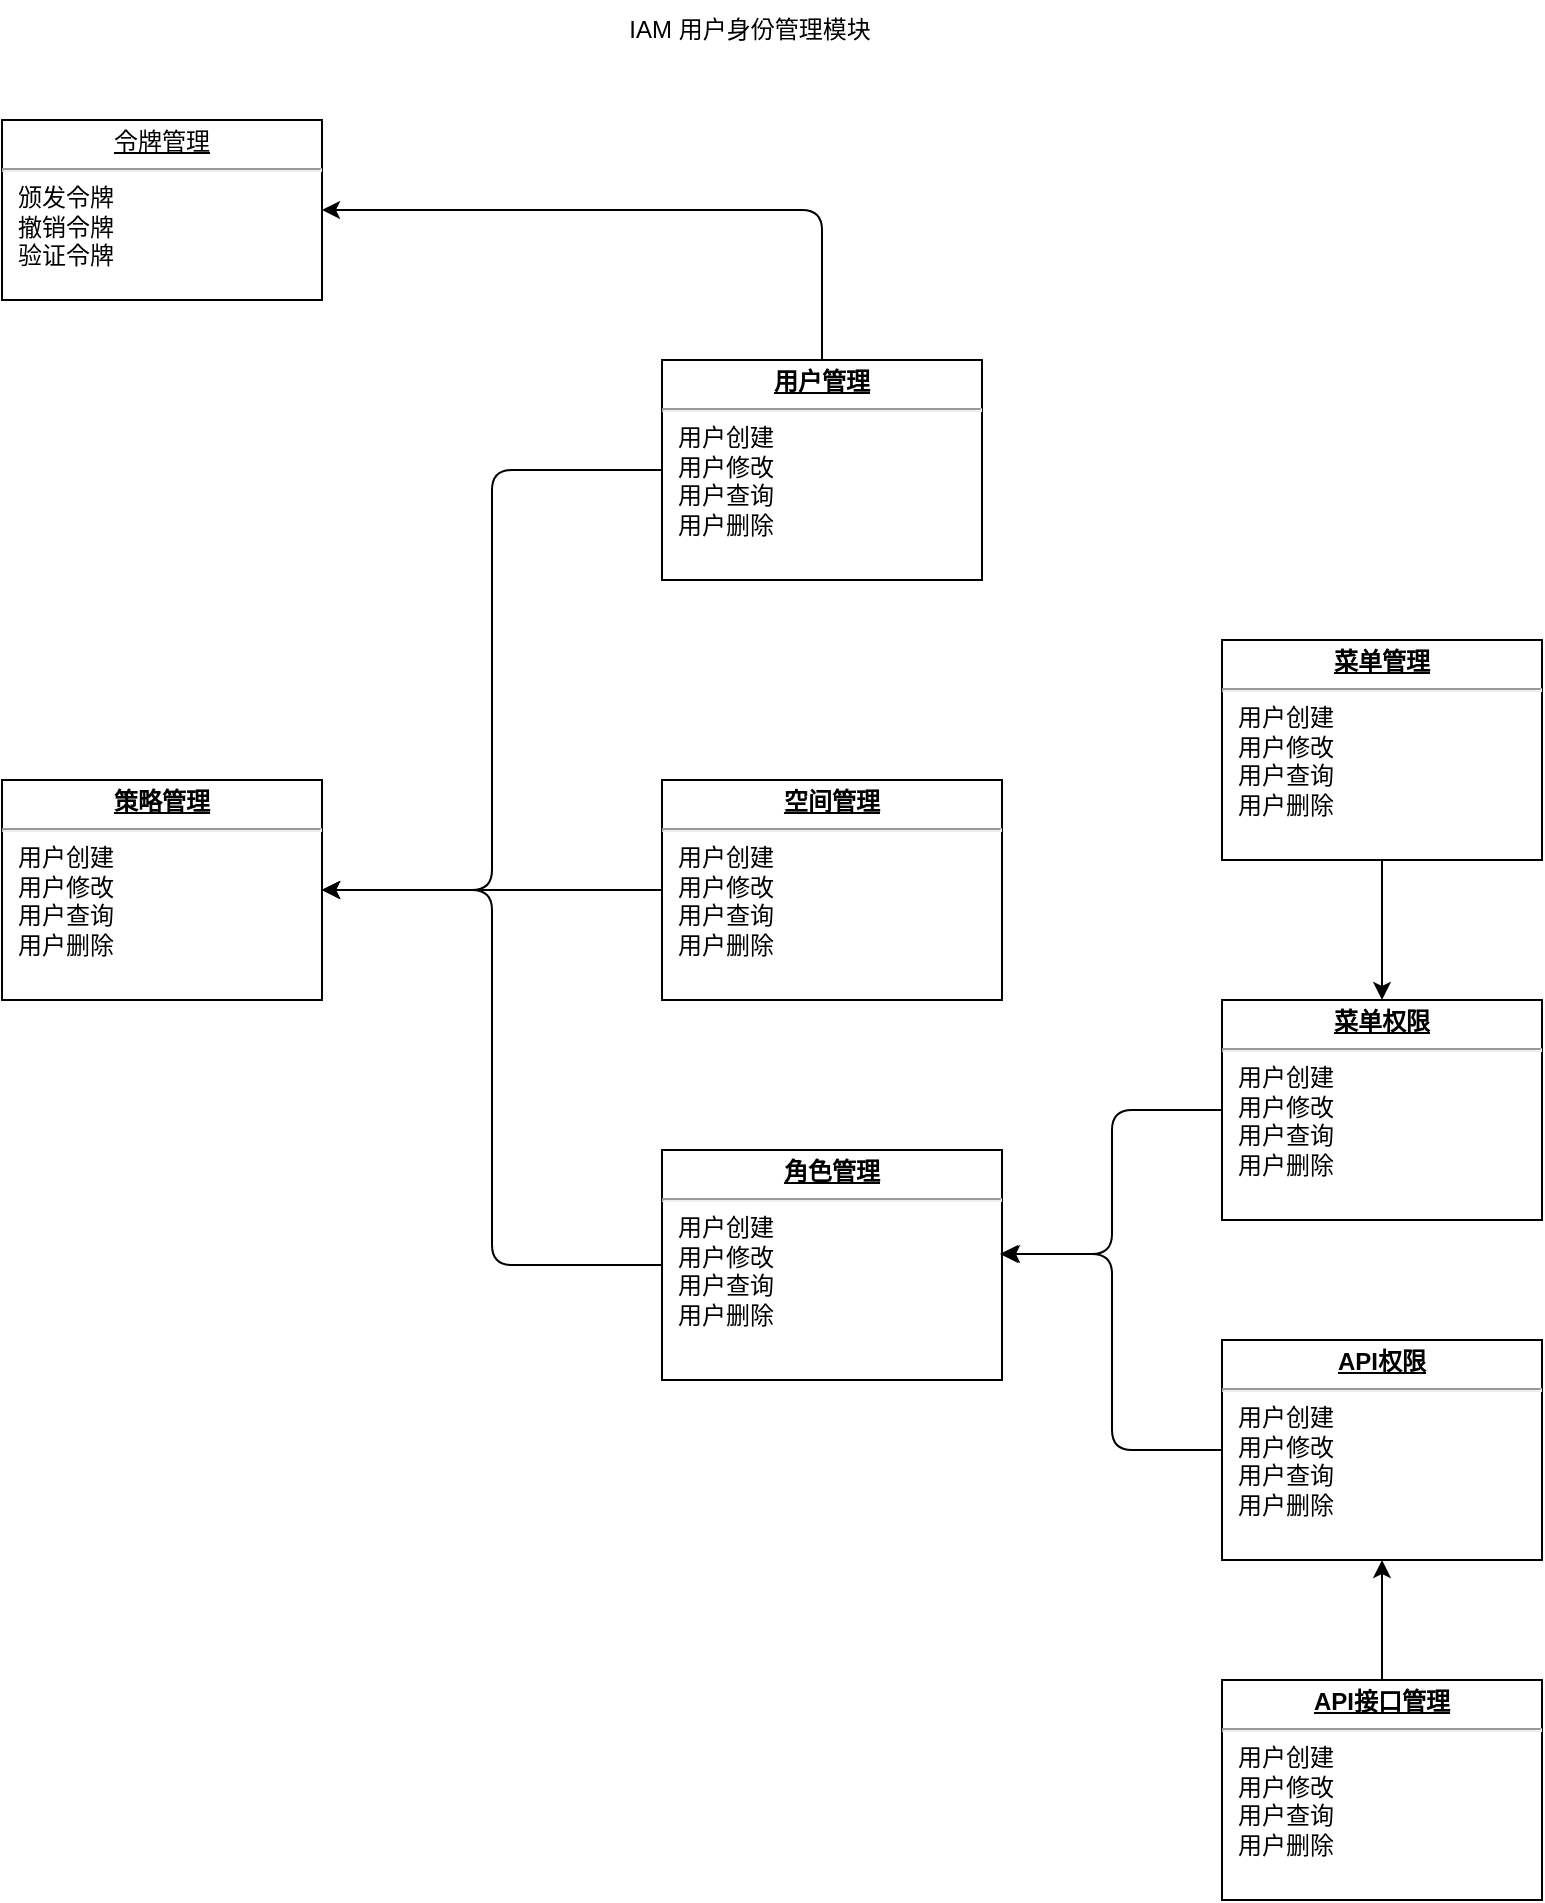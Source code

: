<mxfile>
    <diagram id="FXnAURFnBb6-JW39TZaF" name="第 1 页">
        <mxGraphModel dx="1156" dy="488" grid="1" gridSize="10" guides="1" tooltips="1" connect="1" arrows="1" fold="1" page="1" pageScale="1" pageWidth="827" pageHeight="1169" math="0" shadow="0">
            <root>
                <mxCell id="0"/>
                <mxCell id="1" parent="0"/>
                <mxCell id="40" style="edgeStyle=orthogonalEdgeStyle;html=1;exitX=0;exitY=0.5;exitDx=0;exitDy=0;entryX=1;entryY=0.5;entryDx=0;entryDy=0;" parent="1" source="18" target="33" edge="1">
                    <mxGeometry relative="1" as="geometry"/>
                </mxCell>
                <mxCell id="43" style="edgeStyle=orthogonalEdgeStyle;html=1;exitX=0.5;exitY=0;exitDx=0;exitDy=0;entryX=1;entryY=0.5;entryDx=0;entryDy=0;" parent="1" source="18" target="19" edge="1">
                    <mxGeometry relative="1" as="geometry"/>
                </mxCell>
                <mxCell id="18" value="&lt;p style=&quot;margin:0px;margin-top:4px;text-align:center;text-decoration:underline;&quot;&gt;&lt;b&gt;用户管理&lt;/b&gt;&lt;/p&gt;&lt;hr&gt;&lt;p style=&quot;margin:0px;margin-left:8px;&quot;&gt;用户创建&lt;/p&gt;&lt;p style=&quot;margin:0px;margin-left:8px;&quot;&gt;用户修改&lt;/p&gt;&lt;p style=&quot;margin:0px;margin-left:8px;&quot;&gt;用户查询&lt;/p&gt;&lt;p style=&quot;margin:0px;margin-left:8px;&quot;&gt;用户删除&lt;/p&gt;" style="verticalAlign=top;align=left;overflow=fill;fontSize=12;fontFamily=Helvetica;html=1;" parent="1" vertex="1">
                    <mxGeometry x="370" y="190" width="160" height="110" as="geometry"/>
                </mxCell>
                <mxCell id="19" value="&lt;p style=&quot;margin:0px;margin-top:4px;text-align:center;text-decoration:underline;&quot;&gt;令牌管理&lt;/p&gt;&lt;hr&gt;&lt;p style=&quot;margin:0px;margin-left:8px;&quot;&gt;颁发令牌&lt;/p&gt;&lt;p style=&quot;margin:0px;margin-left:8px;&quot;&gt;撤销令牌&lt;/p&gt;&lt;p style=&quot;margin:0px;margin-left:8px;&quot;&gt;验证令牌&lt;br&gt;&lt;/p&gt;" style="verticalAlign=top;align=left;overflow=fill;fontSize=12;fontFamily=Helvetica;html=1;" parent="1" vertex="1">
                    <mxGeometry x="40" y="70" width="160" height="90" as="geometry"/>
                </mxCell>
                <mxCell id="25" value="IAM 用户身份管理模块" style="text;html=1;strokeColor=none;fillColor=none;align=center;verticalAlign=middle;whiteSpace=wrap;rounded=0;" parent="1" vertex="1">
                    <mxGeometry x="334" y="10" width="160" height="30" as="geometry"/>
                </mxCell>
                <mxCell id="42" style="edgeStyle=orthogonalEdgeStyle;html=1;exitX=0;exitY=0.5;exitDx=0;exitDy=0;entryX=1;entryY=0.5;entryDx=0;entryDy=0;" parent="1" source="31" target="33" edge="1">
                    <mxGeometry relative="1" as="geometry"/>
                </mxCell>
                <mxCell id="31" value="&lt;p style=&quot;margin:0px;margin-top:4px;text-align:center;text-decoration:underline;&quot;&gt;&lt;b&gt;角色管理&lt;/b&gt;&lt;/p&gt;&lt;hr&gt;&lt;p style=&quot;margin:0px;margin-left:8px;&quot;&gt;用户创建&lt;/p&gt;&lt;p style=&quot;margin:0px;margin-left:8px;&quot;&gt;用户修改&lt;/p&gt;&lt;p style=&quot;margin:0px;margin-left:8px;&quot;&gt;用户查询&lt;/p&gt;&lt;p style=&quot;margin:0px;margin-left:8px;&quot;&gt;用户删除&lt;/p&gt;" style="verticalAlign=top;align=left;overflow=fill;fontSize=12;fontFamily=Helvetica;html=1;" parent="1" vertex="1">
                    <mxGeometry x="370" y="585" width="170" height="115" as="geometry"/>
                </mxCell>
                <mxCell id="41" style="edgeStyle=orthogonalEdgeStyle;html=1;exitX=0;exitY=0.5;exitDx=0;exitDy=0;entryX=1;entryY=0.5;entryDx=0;entryDy=0;" parent="1" source="32" target="33" edge="1">
                    <mxGeometry relative="1" as="geometry"/>
                </mxCell>
                <mxCell id="32" value="&lt;p style=&quot;margin:0px;margin-top:4px;text-align:center;text-decoration:underline;&quot;&gt;&lt;b&gt;空间管理&lt;/b&gt;&lt;/p&gt;&lt;hr&gt;&lt;p style=&quot;margin:0px;margin-left:8px;&quot;&gt;用户创建&lt;/p&gt;&lt;p style=&quot;margin:0px;margin-left:8px;&quot;&gt;用户修改&lt;/p&gt;&lt;p style=&quot;margin:0px;margin-left:8px;&quot;&gt;用户查询&lt;/p&gt;&lt;p style=&quot;margin:0px;margin-left:8px;&quot;&gt;用户删除&lt;/p&gt;" style="verticalAlign=top;align=left;overflow=fill;fontSize=12;fontFamily=Helvetica;html=1;" parent="1" vertex="1">
                    <mxGeometry x="370" y="400" width="170" height="110" as="geometry"/>
                </mxCell>
                <mxCell id="33" value="&lt;p style=&quot;margin:0px;margin-top:4px;text-align:center;text-decoration:underline;&quot;&gt;&lt;b&gt;策略管理&lt;/b&gt;&lt;/p&gt;&lt;hr&gt;&lt;p style=&quot;margin:0px;margin-left:8px;&quot;&gt;用户创建&lt;/p&gt;&lt;p style=&quot;margin:0px;margin-left:8px;&quot;&gt;用户修改&lt;/p&gt;&lt;p style=&quot;margin:0px;margin-left:8px;&quot;&gt;用户查询&lt;/p&gt;&lt;p style=&quot;margin:0px;margin-left:8px;&quot;&gt;用户删除&lt;/p&gt;" style="verticalAlign=top;align=left;overflow=fill;fontSize=12;fontFamily=Helvetica;html=1;" parent="1" vertex="1">
                    <mxGeometry x="40" y="400" width="160" height="110" as="geometry"/>
                </mxCell>
                <mxCell id="45" style="edgeStyle=orthogonalEdgeStyle;html=1;exitX=0;exitY=0.5;exitDx=0;exitDy=0;entryX=0.994;entryY=0.452;entryDx=0;entryDy=0;entryPerimeter=0;" parent="1" source="34" target="31" edge="1">
                    <mxGeometry relative="1" as="geometry"/>
                </mxCell>
                <mxCell id="34" value="&lt;p style=&quot;margin:0px;margin-top:4px;text-align:center;text-decoration:underline;&quot;&gt;&lt;b&gt;菜单权限&lt;/b&gt;&lt;/p&gt;&lt;hr&gt;&lt;p style=&quot;margin:0px;margin-left:8px;&quot;&gt;用户创建&lt;/p&gt;&lt;p style=&quot;margin:0px;margin-left:8px;&quot;&gt;用户修改&lt;/p&gt;&lt;p style=&quot;margin:0px;margin-left:8px;&quot;&gt;用户查询&lt;/p&gt;&lt;p style=&quot;margin:0px;margin-left:8px;&quot;&gt;用户删除&lt;/p&gt;" style="verticalAlign=top;align=left;overflow=fill;fontSize=12;fontFamily=Helvetica;html=1;" parent="1" vertex="1">
                    <mxGeometry x="650" y="510" width="160" height="110" as="geometry"/>
                </mxCell>
                <mxCell id="46" style="edgeStyle=orthogonalEdgeStyle;html=1;exitX=0;exitY=0.5;exitDx=0;exitDy=0;entryX=1;entryY=0.452;entryDx=0;entryDy=0;entryPerimeter=0;" parent="1" source="35" target="31" edge="1">
                    <mxGeometry relative="1" as="geometry"/>
                </mxCell>
                <mxCell id="35" value="&lt;p style=&quot;margin:0px;margin-top:4px;text-align:center;text-decoration:underline;&quot;&gt;&lt;b&gt;API权限&lt;/b&gt;&lt;/p&gt;&lt;hr&gt;&lt;p style=&quot;margin:0px;margin-left:8px;&quot;&gt;用户创建&lt;/p&gt;&lt;p style=&quot;margin:0px;margin-left:8px;&quot;&gt;用户修改&lt;/p&gt;&lt;p style=&quot;margin:0px;margin-left:8px;&quot;&gt;用户查询&lt;/p&gt;&lt;p style=&quot;margin:0px;margin-left:8px;&quot;&gt;用户删除&lt;/p&gt;" style="verticalAlign=top;align=left;overflow=fill;fontSize=12;fontFamily=Helvetica;html=1;" parent="1" vertex="1">
                    <mxGeometry x="650" y="680" width="160" height="110" as="geometry"/>
                </mxCell>
                <mxCell id="50" style="edgeStyle=none;html=1;exitX=0.5;exitY=0;exitDx=0;exitDy=0;entryX=0.5;entryY=1;entryDx=0;entryDy=0;" edge="1" parent="1" source="47" target="35">
                    <mxGeometry relative="1" as="geometry"/>
                </mxCell>
                <mxCell id="47" value="&lt;p style=&quot;margin:0px;margin-top:4px;text-align:center;text-decoration:underline;&quot;&gt;&lt;b&gt;API接口管理&lt;/b&gt;&lt;/p&gt;&lt;hr&gt;&lt;p style=&quot;margin:0px;margin-left:8px;&quot;&gt;用户创建&lt;/p&gt;&lt;p style=&quot;margin:0px;margin-left:8px;&quot;&gt;用户修改&lt;/p&gt;&lt;p style=&quot;margin:0px;margin-left:8px;&quot;&gt;用户查询&lt;/p&gt;&lt;p style=&quot;margin:0px;margin-left:8px;&quot;&gt;用户删除&lt;/p&gt;" style="verticalAlign=top;align=left;overflow=fill;fontSize=12;fontFamily=Helvetica;html=1;" vertex="1" parent="1">
                    <mxGeometry x="650" y="850" width="160" height="110" as="geometry"/>
                </mxCell>
                <mxCell id="49" style="edgeStyle=none;html=1;exitX=0.5;exitY=1;exitDx=0;exitDy=0;entryX=0.5;entryY=0;entryDx=0;entryDy=0;" edge="1" parent="1" source="48" target="34">
                    <mxGeometry relative="1" as="geometry"/>
                </mxCell>
                <mxCell id="48" value="&lt;p style=&quot;margin:0px;margin-top:4px;text-align:center;text-decoration:underline;&quot;&gt;&lt;b&gt;菜单管理&lt;/b&gt;&lt;/p&gt;&lt;hr&gt;&lt;p style=&quot;margin:0px;margin-left:8px;&quot;&gt;用户创建&lt;/p&gt;&lt;p style=&quot;margin:0px;margin-left:8px;&quot;&gt;用户修改&lt;/p&gt;&lt;p style=&quot;margin:0px;margin-left:8px;&quot;&gt;用户查询&lt;/p&gt;&lt;p style=&quot;margin:0px;margin-left:8px;&quot;&gt;用户删除&lt;/p&gt;" style="verticalAlign=top;align=left;overflow=fill;fontSize=12;fontFamily=Helvetica;html=1;" vertex="1" parent="1">
                    <mxGeometry x="650" y="330" width="160" height="110" as="geometry"/>
                </mxCell>
            </root>
        </mxGraphModel>
    </diagram>
</mxfile>